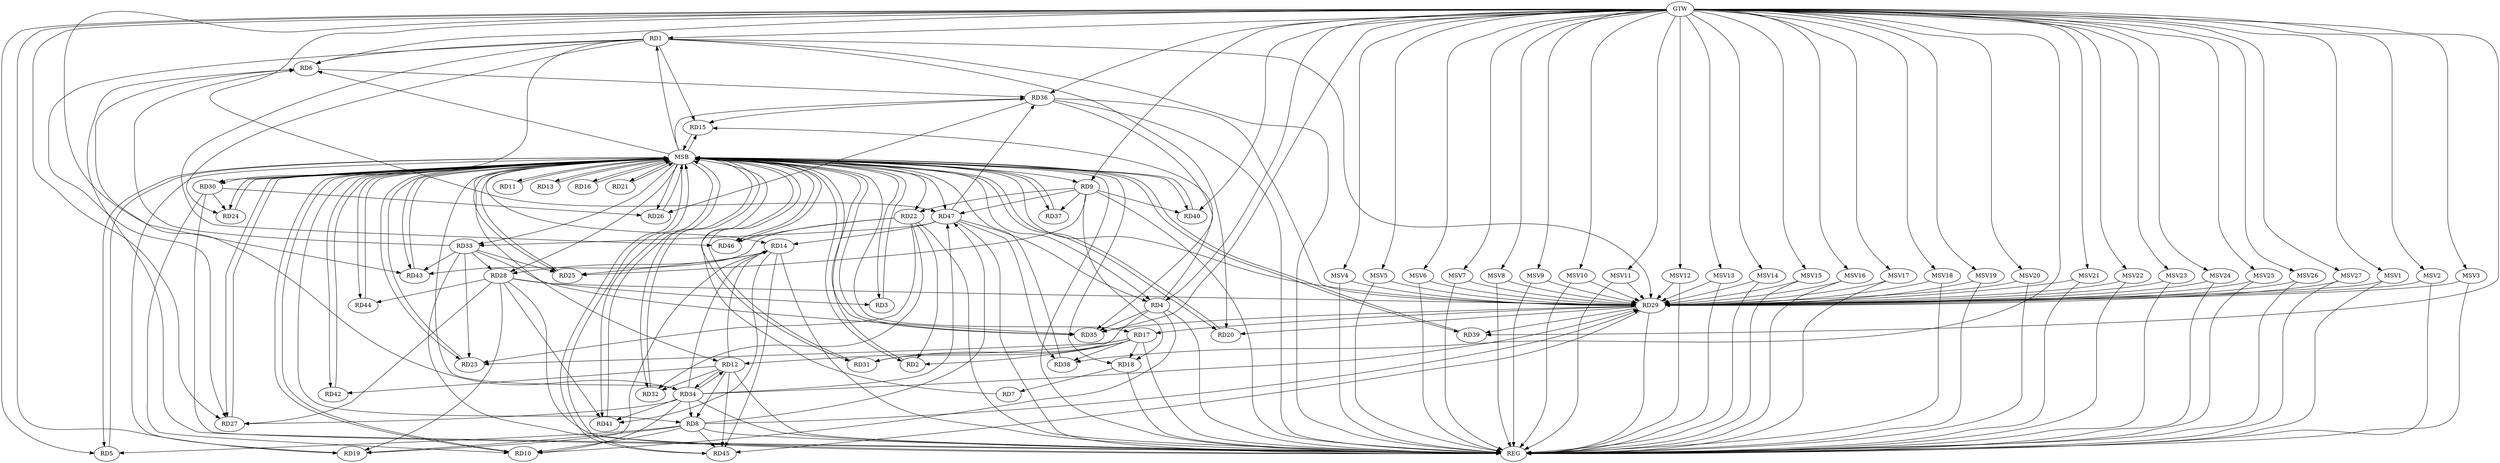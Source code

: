 strict digraph G {
  RD1 [ label="RD1" ];
  RD2 [ label="RD2" ];
  RD3 [ label="RD3" ];
  RD4 [ label="RD4" ];
  RD5 [ label="RD5" ];
  RD6 [ label="RD6" ];
  RD7 [ label="RD7" ];
  RD8 [ label="RD8" ];
  RD9 [ label="RD9" ];
  RD10 [ label="RD10" ];
  RD11 [ label="RD11" ];
  RD12 [ label="RD12" ];
  RD13 [ label="RD13" ];
  RD14 [ label="RD14" ];
  RD15 [ label="RD15" ];
  RD16 [ label="RD16" ];
  RD17 [ label="RD17" ];
  RD18 [ label="RD18" ];
  RD19 [ label="RD19" ];
  RD20 [ label="RD20" ];
  RD21 [ label="RD21" ];
  RD22 [ label="RD22" ];
  RD23 [ label="RD23" ];
  RD24 [ label="RD24" ];
  RD25 [ label="RD25" ];
  RD26 [ label="RD26" ];
  RD27 [ label="RD27" ];
  RD28 [ label="RD28" ];
  RD29 [ label="RD29" ];
  RD30 [ label="RD30" ];
  RD31 [ label="RD31" ];
  RD32 [ label="RD32" ];
  RD33 [ label="RD33" ];
  RD34 [ label="RD34" ];
  RD35 [ label="RD35" ];
  RD36 [ label="RD36" ];
  RD37 [ label="RD37" ];
  RD38 [ label="RD38" ];
  RD39 [ label="RD39" ];
  RD40 [ label="RD40" ];
  RD41 [ label="RD41" ];
  RD42 [ label="RD42" ];
  RD43 [ label="RD43" ];
  RD44 [ label="RD44" ];
  RD45 [ label="RD45" ];
  RD46 [ label="RD46" ];
  RD47 [ label="RD47" ];
  GTW [ label="GTW" ];
  REG [ label="REG" ];
  MSB [ label="MSB" ];
  MSV1 [ label="MSV1" ];
  MSV2 [ label="MSV2" ];
  MSV3 [ label="MSV3" ];
  MSV4 [ label="MSV4" ];
  MSV5 [ label="MSV5" ];
  MSV6 [ label="MSV6" ];
  MSV7 [ label="MSV7" ];
  MSV8 [ label="MSV8" ];
  MSV9 [ label="MSV9" ];
  MSV10 [ label="MSV10" ];
  MSV11 [ label="MSV11" ];
  MSV12 [ label="MSV12" ];
  MSV13 [ label="MSV13" ];
  MSV14 [ label="MSV14" ];
  MSV15 [ label="MSV15" ];
  MSV16 [ label="MSV16" ];
  MSV17 [ label="MSV17" ];
  MSV18 [ label="MSV18" ];
  MSV19 [ label="MSV19" ];
  MSV20 [ label="MSV20" ];
  MSV21 [ label="MSV21" ];
  MSV22 [ label="MSV22" ];
  MSV23 [ label="MSV23" ];
  MSV24 [ label="MSV24" ];
  MSV25 [ label="MSV25" ];
  MSV26 [ label="MSV26" ];
  MSV27 [ label="MSV27" ];
  RD1 -> RD6;
  RD1 -> RD15;
  RD1 -> RD20;
  RD1 -> RD24;
  RD1 -> RD27;
  RD1 -> RD29;
  RD1 -> RD30;
  RD1 -> RD46;
  RD17 -> RD2;
  RD22 -> RD2;
  RD28 -> RD3;
  RD4 -> RD10;
  RD4 -> RD15;
  RD4 -> RD31;
  RD4 -> RD35;
  RD47 -> RD4;
  RD8 -> RD5;
  RD33 -> RD6;
  RD34 -> RD6;
  RD6 -> RD36;
  RD18 -> RD7;
  RD8 -> RD10;
  RD12 -> RD8;
  RD8 -> RD19;
  RD8 -> RD29;
  RD34 -> RD8;
  RD8 -> RD45;
  RD8 -> RD47;
  RD9 -> RD18;
  RD9 -> RD22;
  RD9 -> RD25;
  RD9 -> RD37;
  RD9 -> RD40;
  RD9 -> RD47;
  RD30 -> RD10;
  RD34 -> RD10;
  RD12 -> RD14;
  RD17 -> RD12;
  RD12 -> RD32;
  RD12 -> RD34;
  RD34 -> RD12;
  RD12 -> RD42;
  RD12 -> RD45;
  RD14 -> RD19;
  RD14 -> RD25;
  RD14 -> RD28;
  RD34 -> RD14;
  RD14 -> RD41;
  RD14 -> RD45;
  RD47 -> RD14;
  RD36 -> RD15;
  RD17 -> RD18;
  RD17 -> RD23;
  RD29 -> RD17;
  RD17 -> RD31;
  RD17 -> RD38;
  RD28 -> RD19;
  RD29 -> RD20;
  RD22 -> RD23;
  RD22 -> RD32;
  RD22 -> RD43;
  RD22 -> RD46;
  RD33 -> RD23;
  RD30 -> RD24;
  RD33 -> RD25;
  RD30 -> RD26;
  RD36 -> RD26;
  RD28 -> RD27;
  RD34 -> RD27;
  RD28 -> RD29;
  RD33 -> RD28;
  RD28 -> RD41;
  RD28 -> RD44;
  RD34 -> RD29;
  RD29 -> RD35;
  RD36 -> RD29;
  RD29 -> RD39;
  RD29 -> RD45;
  RD33 -> RD35;
  RD33 -> RD43;
  RD47 -> RD33;
  RD34 -> RD41;
  RD34 -> RD47;
  RD36 -> RD35;
  RD47 -> RD36;
  RD47 -> RD38;
  GTW -> RD5;
  GTW -> RD19;
  GTW -> RD9;
  GTW -> RD4;
  GTW -> RD1;
  GTW -> RD35;
  GTW -> RD43;
  GTW -> RD38;
  GTW -> RD39;
  GTW -> RD36;
  GTW -> RD27;
  GTW -> RD47;
  GTW -> RD40;
  GTW -> RD6;
  RD1 -> REG;
  RD4 -> REG;
  RD6 -> REG;
  RD8 -> REG;
  RD9 -> REG;
  RD12 -> REG;
  RD14 -> REG;
  RD17 -> REG;
  RD18 -> REG;
  RD22 -> REG;
  RD28 -> REG;
  RD29 -> REG;
  RD30 -> REG;
  RD33 -> REG;
  RD34 -> REG;
  RD36 -> REG;
  RD47 -> REG;
  RD2 -> MSB;
  MSB -> RD21;
  MSB -> RD33;
  MSB -> RD43;
  MSB -> REG;
  RD3 -> MSB;
  MSB -> RD18;
  MSB -> RD34;
  MSB -> RD40;
  RD5 -> MSB;
  MSB -> RD39;
  MSB -> RD46;
  RD7 -> MSB;
  MSB -> RD8;
  MSB -> RD10;
  MSB -> RD35;
  RD10 -> MSB;
  MSB -> RD20;
  MSB -> RD29;
  RD11 -> MSB;
  MSB -> RD1;
  MSB -> RD5;
  MSB -> RD6;
  MSB -> RD31;
  RD13 -> MSB;
  MSB -> RD15;
  MSB -> RD22;
  MSB -> RD28;
  MSB -> RD30;
  MSB -> RD37;
  RD15 -> MSB;
  MSB -> RD17;
  MSB -> RD25;
  RD16 -> MSB;
  MSB -> RD14;
  MSB -> RD44;
  RD19 -> MSB;
  MSB -> RD41;
  RD20 -> MSB;
  MSB -> RD24;
  RD21 -> MSB;
  MSB -> RD11;
  MSB -> RD23;
  RD23 -> MSB;
  MSB -> RD32;
  RD24 -> MSB;
  MSB -> RD3;
  MSB -> RD9;
  MSB -> RD47;
  RD25 -> MSB;
  RD26 -> MSB;
  MSB -> RD12;
  MSB -> RD42;
  RD27 -> MSB;
  MSB -> RD16;
  MSB -> RD26;
  RD31 -> MSB;
  MSB -> RD27;
  RD32 -> MSB;
  RD35 -> MSB;
  MSB -> RD4;
  RD37 -> MSB;
  RD38 -> MSB;
  MSB -> RD13;
  RD39 -> MSB;
  RD40 -> MSB;
  MSB -> RD2;
  MSB -> RD36;
  MSB -> RD45;
  RD41 -> MSB;
  RD42 -> MSB;
  RD43 -> MSB;
  RD44 -> MSB;
  RD45 -> MSB;
  RD46 -> MSB;
  MSV1 -> RD29;
  MSV2 -> RD29;
  MSV3 -> RD29;
  MSV4 -> RD29;
  GTW -> MSV1;
  MSV1 -> REG;
  GTW -> MSV2;
  MSV2 -> REG;
  GTW -> MSV3;
  MSV3 -> REG;
  GTW -> MSV4;
  MSV4 -> REG;
  MSV5 -> RD29;
  MSV6 -> RD29;
  MSV7 -> RD29;
  MSV8 -> RD29;
  GTW -> MSV5;
  MSV5 -> REG;
  GTW -> MSV6;
  MSV6 -> REG;
  GTW -> MSV7;
  MSV7 -> REG;
  GTW -> MSV8;
  MSV8 -> REG;
  MSV9 -> RD29;
  MSV10 -> RD29;
  GTW -> MSV9;
  MSV9 -> REG;
  GTW -> MSV10;
  MSV10 -> REG;
  MSV11 -> RD29;
  GTW -> MSV11;
  MSV11 -> REG;
  MSV12 -> RD29;
  GTW -> MSV12;
  MSV12 -> REG;
  MSV13 -> RD29;
  MSV14 -> RD29;
  MSV15 -> RD29;
  MSV16 -> RD29;
  GTW -> MSV13;
  MSV13 -> REG;
  GTW -> MSV14;
  MSV14 -> REG;
  GTW -> MSV15;
  MSV15 -> REG;
  GTW -> MSV16;
  MSV16 -> REG;
  MSV17 -> RD29;
  MSV18 -> RD29;
  MSV19 -> RD29;
  GTW -> MSV17;
  MSV17 -> REG;
  GTW -> MSV18;
  MSV18 -> REG;
  GTW -> MSV19;
  MSV19 -> REG;
  MSV20 -> RD29;
  GTW -> MSV20;
  MSV20 -> REG;
  MSV21 -> RD29;
  GTW -> MSV21;
  MSV21 -> REG;
  MSV22 -> RD29;
  MSV23 -> RD29;
  MSV24 -> RD29;
  MSV25 -> RD29;
  MSV26 -> RD29;
  GTW -> MSV22;
  MSV22 -> REG;
  GTW -> MSV23;
  MSV23 -> REG;
  GTW -> MSV24;
  MSV24 -> REG;
  GTW -> MSV25;
  MSV25 -> REG;
  GTW -> MSV26;
  MSV26 -> REG;
  MSV27 -> RD29;
  GTW -> MSV27;
  MSV27 -> REG;
}
